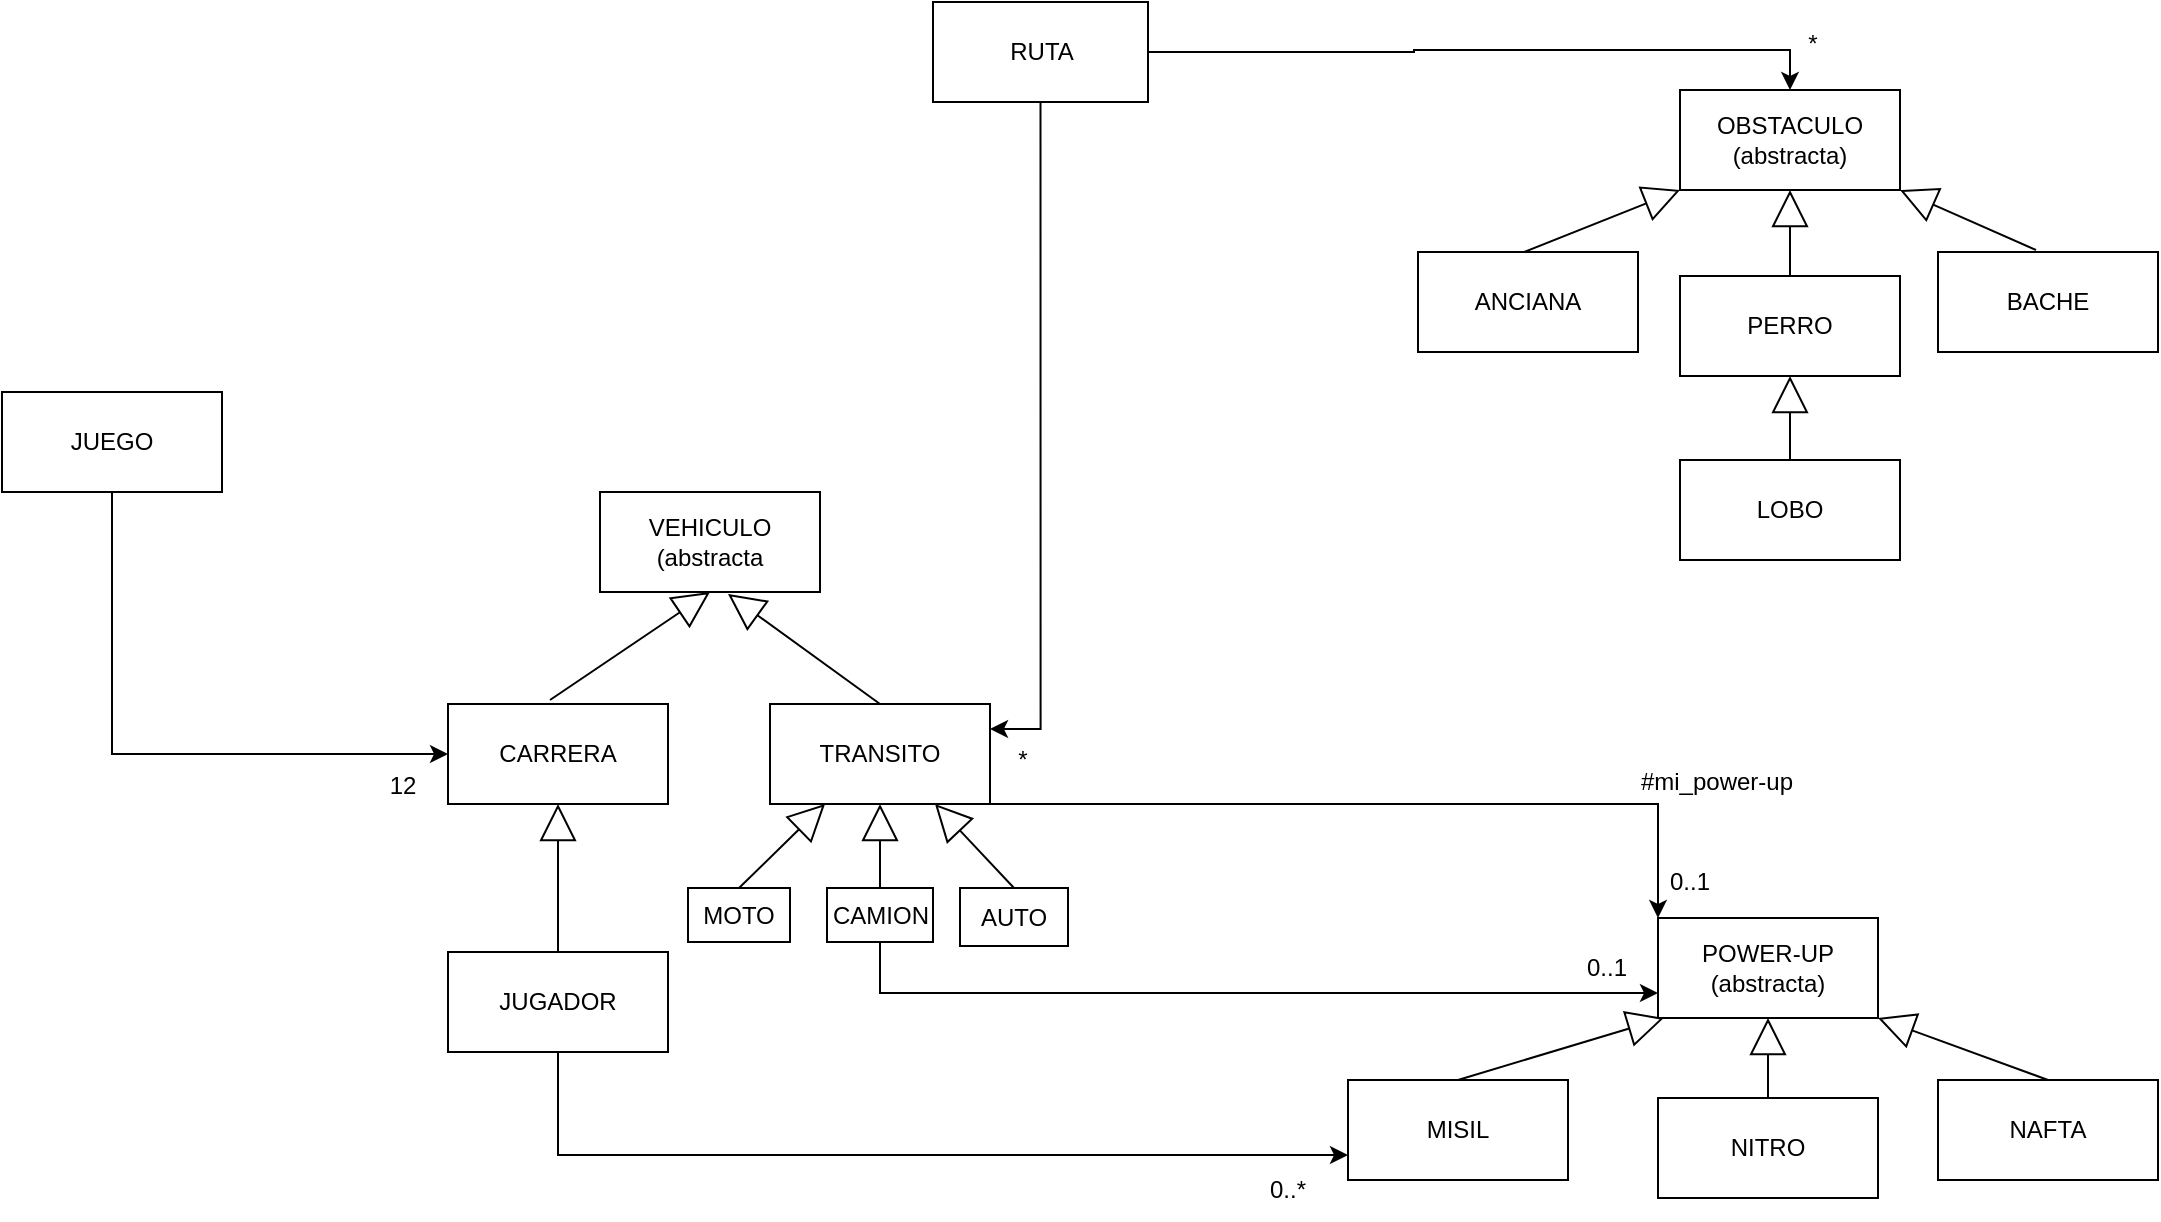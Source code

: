 <mxfile version="24.7.12">
  <diagram name="Página-1" id="jScPflaqbwN_MJfwuZoi">
    <mxGraphModel dx="2720" dy="1652" grid="0" gridSize="10" guides="1" tooltips="1" connect="1" arrows="1" fold="1" page="0" pageScale="1" pageWidth="827" pageHeight="1169" math="0" shadow="0">
      <root>
        <mxCell id="0" />
        <mxCell id="1" parent="0" />
        <mxCell id="jrNsLkWTCwWAzZKnQkNw-21" value="VEHICULO&lt;div&gt;(abstracta&lt;/div&gt;" style="html=1;whiteSpace=wrap;" vertex="1" parent="1">
          <mxGeometry x="-160" y="-555" width="110" height="50" as="geometry" />
        </mxCell>
        <mxCell id="jrNsLkWTCwWAzZKnQkNw-24" value="CARRERA" style="html=1;whiteSpace=wrap;" vertex="1" parent="1">
          <mxGeometry x="-236" y="-449" width="110" height="50" as="geometry" />
        </mxCell>
        <mxCell id="jrNsLkWTCwWAzZKnQkNw-51" style="edgeStyle=orthogonalEdgeStyle;rounded=0;orthogonalLoop=1;jettySize=auto;html=1;exitX=1;exitY=1;exitDx=0;exitDy=0;entryX=0;entryY=0;entryDx=0;entryDy=0;" edge="1" parent="1" source="jrNsLkWTCwWAzZKnQkNw-25" target="jrNsLkWTCwWAzZKnQkNw-36">
          <mxGeometry relative="1" as="geometry">
            <Array as="points">
              <mxPoint x="369" y="-399" />
            </Array>
          </mxGeometry>
        </mxCell>
        <mxCell id="jrNsLkWTCwWAzZKnQkNw-25" value="TRANSITO" style="html=1;whiteSpace=wrap;" vertex="1" parent="1">
          <mxGeometry x="-75" y="-449" width="110" height="50" as="geometry" />
        </mxCell>
        <mxCell id="jrNsLkWTCwWAzZKnQkNw-26" value="" style="endArrow=block;endSize=16;endFill=0;html=1;rounded=0;fontSize=12;curved=1;entryX=0.5;entryY=1;entryDx=0;entryDy=0;" edge="1" parent="1" target="jrNsLkWTCwWAzZKnQkNw-21">
          <mxGeometry width="160" relative="1" as="geometry">
            <mxPoint x="-185" y="-451" as="sourcePoint" />
            <mxPoint x="-25" y="-451" as="targetPoint" />
          </mxGeometry>
        </mxCell>
        <mxCell id="jrNsLkWTCwWAzZKnQkNw-27" value="" style="endArrow=block;endSize=16;endFill=0;html=1;rounded=0;fontSize=12;curved=1;exitX=0.5;exitY=0;exitDx=0;exitDy=0;" edge="1" parent="1" source="jrNsLkWTCwWAzZKnQkNw-25">
          <mxGeometry width="160" relative="1" as="geometry">
            <mxPoint x="-27" y="-456" as="sourcePoint" />
            <mxPoint x="-96" y="-504" as="targetPoint" />
          </mxGeometry>
        </mxCell>
        <mxCell id="jrNsLkWTCwWAzZKnQkNw-28" value="OBSTACULO&lt;div&gt;(abstracta)&lt;/div&gt;" style="html=1;whiteSpace=wrap;" vertex="1" parent="1">
          <mxGeometry x="380" y="-756" width="110" height="50" as="geometry" />
        </mxCell>
        <mxCell id="jrNsLkWTCwWAzZKnQkNw-29" value="ANCIANA" style="html=1;whiteSpace=wrap;" vertex="1" parent="1">
          <mxGeometry x="249" y="-675" width="110" height="50" as="geometry" />
        </mxCell>
        <mxCell id="jrNsLkWTCwWAzZKnQkNw-30" value="PERRO" style="html=1;whiteSpace=wrap;" vertex="1" parent="1">
          <mxGeometry x="380" y="-663" width="110" height="50" as="geometry" />
        </mxCell>
        <mxCell id="jrNsLkWTCwWAzZKnQkNw-31" value="BACHE" style="html=1;whiteSpace=wrap;" vertex="1" parent="1">
          <mxGeometry x="509" y="-675" width="110" height="50" as="geometry" />
        </mxCell>
        <mxCell id="jrNsLkWTCwWAzZKnQkNw-32" value="" style="endArrow=block;endSize=16;endFill=0;html=1;rounded=0;fontSize=12;curved=1;entryX=0;entryY=1;entryDx=0;entryDy=0;" edge="1" parent="1" target="jrNsLkWTCwWAzZKnQkNw-28">
          <mxGeometry width="160" relative="1" as="geometry">
            <mxPoint x="302" y="-675" as="sourcePoint" />
            <mxPoint x="462" y="-675" as="targetPoint" />
          </mxGeometry>
        </mxCell>
        <mxCell id="jrNsLkWTCwWAzZKnQkNw-34" value="" style="endArrow=block;endSize=16;endFill=0;html=1;rounded=0;fontSize=12;curved=1;entryX=0.5;entryY=1;entryDx=0;entryDy=0;exitX=0.5;exitY=0;exitDx=0;exitDy=0;" edge="1" parent="1" source="jrNsLkWTCwWAzZKnQkNw-30" target="jrNsLkWTCwWAzZKnQkNw-28">
          <mxGeometry width="160" relative="1" as="geometry">
            <mxPoint x="433" y="-676" as="sourcePoint" />
            <mxPoint x="593" y="-676" as="targetPoint" />
          </mxGeometry>
        </mxCell>
        <mxCell id="jrNsLkWTCwWAzZKnQkNw-35" value="" style="endArrow=block;endSize=16;endFill=0;html=1;rounded=0;fontSize=12;curved=1;entryX=1;entryY=1;entryDx=0;entryDy=0;" edge="1" parent="1" target="jrNsLkWTCwWAzZKnQkNw-28">
          <mxGeometry width="160" relative="1" as="geometry">
            <mxPoint x="558" y="-676" as="sourcePoint" />
            <mxPoint x="718" y="-676" as="targetPoint" />
          </mxGeometry>
        </mxCell>
        <mxCell id="jrNsLkWTCwWAzZKnQkNw-36" value="POWER-UP&lt;div&gt;(abstracta)&lt;/div&gt;" style="html=1;whiteSpace=wrap;" vertex="1" parent="1">
          <mxGeometry x="369" y="-342" width="110" height="50" as="geometry" />
        </mxCell>
        <mxCell id="jrNsLkWTCwWAzZKnQkNw-37" value="" style="endArrow=block;endSize=16;endFill=0;html=1;rounded=0;fontSize=12;curved=1;exitX=0.5;exitY=0;exitDx=0;exitDy=0;" edge="1" parent="1" source="jrNsLkWTCwWAzZKnQkNw-38">
          <mxGeometry width="160" relative="1" as="geometry">
            <mxPoint x="288" y="-423" as="sourcePoint" />
            <mxPoint x="371.974" y="-292" as="targetPoint" />
          </mxGeometry>
        </mxCell>
        <mxCell id="jrNsLkWTCwWAzZKnQkNw-38" value="MISIL" style="html=1;whiteSpace=wrap;" vertex="1" parent="1">
          <mxGeometry x="214" y="-261" width="110" height="50" as="geometry" />
        </mxCell>
        <mxCell id="jrNsLkWTCwWAzZKnQkNw-39" value="NITRO" style="html=1;whiteSpace=wrap;" vertex="1" parent="1">
          <mxGeometry x="369" y="-252" width="110" height="50" as="geometry" />
        </mxCell>
        <mxCell id="jrNsLkWTCwWAzZKnQkNw-40" value="NAFTA" style="html=1;whiteSpace=wrap;" vertex="1" parent="1">
          <mxGeometry x="509" y="-261" width="110" height="50" as="geometry" />
        </mxCell>
        <mxCell id="jrNsLkWTCwWAzZKnQkNw-41" value="" style="endArrow=block;endSize=16;endFill=0;html=1;rounded=0;fontSize=12;curved=1;exitX=0.5;exitY=0;exitDx=0;exitDy=0;entryX=0.5;entryY=1;entryDx=0;entryDy=0;" edge="1" parent="1" source="jrNsLkWTCwWAzZKnQkNw-39" target="jrNsLkWTCwWAzZKnQkNw-36">
          <mxGeometry width="160" relative="1" as="geometry">
            <mxPoint x="223" y="-392" as="sourcePoint" />
            <mxPoint x="383" y="-392" as="targetPoint" />
          </mxGeometry>
        </mxCell>
        <mxCell id="jrNsLkWTCwWAzZKnQkNw-42" value="" style="endArrow=block;endSize=16;endFill=0;html=1;rounded=0;fontSize=12;curved=1;exitX=0.5;exitY=0;exitDx=0;exitDy=0;entryX=1;entryY=1;entryDx=0;entryDy=0;" edge="1" parent="1" source="jrNsLkWTCwWAzZKnQkNw-40" target="jrNsLkWTCwWAzZKnQkNw-36">
          <mxGeometry width="160" relative="1" as="geometry">
            <mxPoint x="223" y="-392" as="sourcePoint" />
            <mxPoint x="383" y="-392" as="targetPoint" />
          </mxGeometry>
        </mxCell>
        <mxCell id="jrNsLkWTCwWAzZKnQkNw-43" style="edgeStyle=none;curved=1;rounded=0;orthogonalLoop=1;jettySize=auto;html=1;entryX=0.5;entryY=0;entryDx=0;entryDy=0;fontSize=12;startSize=8;endSize=8;" edge="1" parent="1" source="jrNsLkWTCwWAzZKnQkNw-30" target="jrNsLkWTCwWAzZKnQkNw-30">
          <mxGeometry relative="1" as="geometry" />
        </mxCell>
        <mxCell id="jrNsLkWTCwWAzZKnQkNw-53" style="edgeStyle=orthogonalEdgeStyle;rounded=0;orthogonalLoop=1;jettySize=auto;html=1;exitX=0.5;exitY=1;exitDx=0;exitDy=0;entryX=0;entryY=0.75;entryDx=0;entryDy=0;" edge="1" parent="1" source="jrNsLkWTCwWAzZKnQkNw-44" target="jrNsLkWTCwWAzZKnQkNw-38">
          <mxGeometry relative="1" as="geometry" />
        </mxCell>
        <mxCell id="jrNsLkWTCwWAzZKnQkNw-44" value="JUGADOR" style="html=1;whiteSpace=wrap;" vertex="1" parent="1">
          <mxGeometry x="-236" y="-325" width="110" height="50" as="geometry" />
        </mxCell>
        <mxCell id="jrNsLkWTCwWAzZKnQkNw-45" value="" style="endArrow=block;endSize=16;endFill=0;html=1;rounded=0;exitX=0.5;exitY=0;exitDx=0;exitDy=0;entryX=0.5;entryY=1;entryDx=0;entryDy=0;" edge="1" parent="1" source="jrNsLkWTCwWAzZKnQkNw-44" target="jrNsLkWTCwWAzZKnQkNw-24">
          <mxGeometry width="160" relative="1" as="geometry">
            <mxPoint x="-24" y="-283" as="sourcePoint" />
            <mxPoint x="136" y="-283" as="targetPoint" />
          </mxGeometry>
        </mxCell>
        <mxCell id="jrNsLkWTCwWAzZKnQkNw-50" value="0..1" style="text;html=1;align=center;verticalAlign=middle;whiteSpace=wrap;rounded=0;" vertex="1" parent="1">
          <mxGeometry x="355" y="-375" width="60" height="30" as="geometry" />
        </mxCell>
        <mxCell id="jrNsLkWTCwWAzZKnQkNw-52" value="#mi_power-up" style="text;html=1;align=center;verticalAlign=middle;whiteSpace=wrap;rounded=0;" vertex="1" parent="1">
          <mxGeometry x="350" y="-425" width="97" height="30" as="geometry" />
        </mxCell>
        <mxCell id="jrNsLkWTCwWAzZKnQkNw-54" value="0..*" style="text;html=1;align=center;verticalAlign=middle;whiteSpace=wrap;rounded=0;" vertex="1" parent="1">
          <mxGeometry x="154" y="-221" width="60" height="30" as="geometry" />
        </mxCell>
        <mxCell id="jrNsLkWTCwWAzZKnQkNw-58" value="" style="endArrow=block;endSize=16;endFill=0;html=1;rounded=0;entryX=0.25;entryY=1;entryDx=0;entryDy=0;exitX=0.5;exitY=0;exitDx=0;exitDy=0;" edge="1" parent="1" source="jrNsLkWTCwWAzZKnQkNw-59" target="jrNsLkWTCwWAzZKnQkNw-25">
          <mxGeometry width="160" relative="1" as="geometry">
            <mxPoint x="-64" y="-357" as="sourcePoint" />
            <mxPoint x="96" y="-357" as="targetPoint" />
          </mxGeometry>
        </mxCell>
        <mxCell id="jrNsLkWTCwWAzZKnQkNw-59" value="MOTO" style="html=1;whiteSpace=wrap;" vertex="1" parent="1">
          <mxGeometry x="-116" y="-357" width="51" height="27" as="geometry" />
        </mxCell>
        <mxCell id="jrNsLkWTCwWAzZKnQkNw-60" value="AUTO" style="html=1;whiteSpace=wrap;" vertex="1" parent="1">
          <mxGeometry x="20" y="-357" width="54" height="29" as="geometry" />
        </mxCell>
        <mxCell id="jrNsLkWTCwWAzZKnQkNw-65" style="edgeStyle=orthogonalEdgeStyle;rounded=0;orthogonalLoop=1;jettySize=auto;html=1;exitX=0.5;exitY=1;exitDx=0;exitDy=0;entryX=0;entryY=0.75;entryDx=0;entryDy=0;" edge="1" parent="1" source="jrNsLkWTCwWAzZKnQkNw-61" target="jrNsLkWTCwWAzZKnQkNw-36">
          <mxGeometry relative="1" as="geometry" />
        </mxCell>
        <mxCell id="jrNsLkWTCwWAzZKnQkNw-61" value="CAMION" style="html=1;whiteSpace=wrap;" vertex="1" parent="1">
          <mxGeometry x="-46.5" y="-357" width="53" height="27" as="geometry" />
        </mxCell>
        <mxCell id="jrNsLkWTCwWAzZKnQkNw-62" value="" style="endArrow=block;endSize=16;endFill=0;html=1;rounded=0;exitX=0.5;exitY=0;exitDx=0;exitDy=0;entryX=0.5;entryY=1;entryDx=0;entryDy=0;" edge="1" parent="1" source="jrNsLkWTCwWAzZKnQkNw-61" target="jrNsLkWTCwWAzZKnQkNw-25">
          <mxGeometry width="160" relative="1" as="geometry">
            <mxPoint x="-17" y="-257" as="sourcePoint" />
            <mxPoint x="143" y="-257" as="targetPoint" />
          </mxGeometry>
        </mxCell>
        <mxCell id="jrNsLkWTCwWAzZKnQkNw-63" value="" style="endArrow=block;endSize=16;endFill=0;html=1;rounded=0;exitX=0.5;exitY=0;exitDx=0;exitDy=0;entryX=0.75;entryY=1;entryDx=0;entryDy=0;" edge="1" parent="1" source="jrNsLkWTCwWAzZKnQkNw-60" target="jrNsLkWTCwWAzZKnQkNw-25">
          <mxGeometry width="160" relative="1" as="geometry">
            <mxPoint x="-17" y="-257" as="sourcePoint" />
            <mxPoint x="143" y="-257" as="targetPoint" />
          </mxGeometry>
        </mxCell>
        <mxCell id="jrNsLkWTCwWAzZKnQkNw-68" value="0..1" style="text;html=1;align=center;verticalAlign=middle;resizable=0;points=[];autosize=1;strokeColor=none;fillColor=none;" vertex="1" parent="1">
          <mxGeometry x="324" y="-330" width="38" height="26" as="geometry" />
        </mxCell>
        <mxCell id="jrNsLkWTCwWAzZKnQkNw-70" style="edgeStyle=orthogonalEdgeStyle;rounded=0;orthogonalLoop=1;jettySize=auto;html=1;exitX=1;exitY=0.5;exitDx=0;exitDy=0;entryX=0.5;entryY=0;entryDx=0;entryDy=0;" edge="1" parent="1" source="jrNsLkWTCwWAzZKnQkNw-69" target="jrNsLkWTCwWAzZKnQkNw-28">
          <mxGeometry relative="1" as="geometry" />
        </mxCell>
        <mxCell id="jrNsLkWTCwWAzZKnQkNw-73" style="edgeStyle=orthogonalEdgeStyle;rounded=0;orthogonalLoop=1;jettySize=auto;html=1;exitX=0.5;exitY=1;exitDx=0;exitDy=0;entryX=1;entryY=0.25;entryDx=0;entryDy=0;" edge="1" parent="1" source="jrNsLkWTCwWAzZKnQkNw-69" target="jrNsLkWTCwWAzZKnQkNw-25">
          <mxGeometry relative="1" as="geometry" />
        </mxCell>
        <mxCell id="jrNsLkWTCwWAzZKnQkNw-69" value="RUTA" style="html=1;whiteSpace=wrap;" vertex="1" parent="1">
          <mxGeometry x="6.5" y="-800" width="107.5" height="50" as="geometry" />
        </mxCell>
        <mxCell id="jrNsLkWTCwWAzZKnQkNw-71" value="*" style="text;html=1;align=center;verticalAlign=middle;resizable=0;points=[];autosize=1;strokeColor=none;fillColor=none;" vertex="1" parent="1">
          <mxGeometry x="434" y="-792" width="23" height="26" as="geometry" />
        </mxCell>
        <mxCell id="jrNsLkWTCwWAzZKnQkNw-74" value="*" style="text;html=1;align=center;verticalAlign=middle;resizable=0;points=[];autosize=1;strokeColor=none;fillColor=none;" vertex="1" parent="1">
          <mxGeometry x="39" y="-434" width="23" height="26" as="geometry" />
        </mxCell>
        <mxCell id="jrNsLkWTCwWAzZKnQkNw-76" style="edgeStyle=orthogonalEdgeStyle;rounded=0;orthogonalLoop=1;jettySize=auto;html=1;exitX=0.5;exitY=1;exitDx=0;exitDy=0;entryX=0;entryY=0.5;entryDx=0;entryDy=0;" edge="1" parent="1" source="jrNsLkWTCwWAzZKnQkNw-75" target="jrNsLkWTCwWAzZKnQkNw-24">
          <mxGeometry relative="1" as="geometry" />
        </mxCell>
        <mxCell id="jrNsLkWTCwWAzZKnQkNw-75" value="JUEGO" style="html=1;whiteSpace=wrap;" vertex="1" parent="1">
          <mxGeometry x="-459" y="-605" width="110" height="50" as="geometry" />
        </mxCell>
        <mxCell id="jrNsLkWTCwWAzZKnQkNw-77" value="12" style="text;html=1;align=center;verticalAlign=middle;resizable=0;points=[];autosize=1;strokeColor=none;fillColor=none;" vertex="1" parent="1">
          <mxGeometry x="-275" y="-421" width="31" height="26" as="geometry" />
        </mxCell>
        <mxCell id="jrNsLkWTCwWAzZKnQkNw-78" value="LOBO" style="html=1;whiteSpace=wrap;" vertex="1" parent="1">
          <mxGeometry x="380" y="-571" width="110" height="50" as="geometry" />
        </mxCell>
        <mxCell id="jrNsLkWTCwWAzZKnQkNw-79" value="" style="endArrow=block;endSize=16;endFill=0;html=1;rounded=0;exitX=0.5;exitY=0;exitDx=0;exitDy=0;entryX=0.5;entryY=1;entryDx=0;entryDy=0;" edge="1" parent="1" source="jrNsLkWTCwWAzZKnQkNw-78" target="jrNsLkWTCwWAzZKnQkNw-30">
          <mxGeometry width="160" relative="1" as="geometry">
            <mxPoint x="-17" y="-511" as="sourcePoint" />
            <mxPoint x="143" y="-511" as="targetPoint" />
          </mxGeometry>
        </mxCell>
      </root>
    </mxGraphModel>
  </diagram>
</mxfile>
